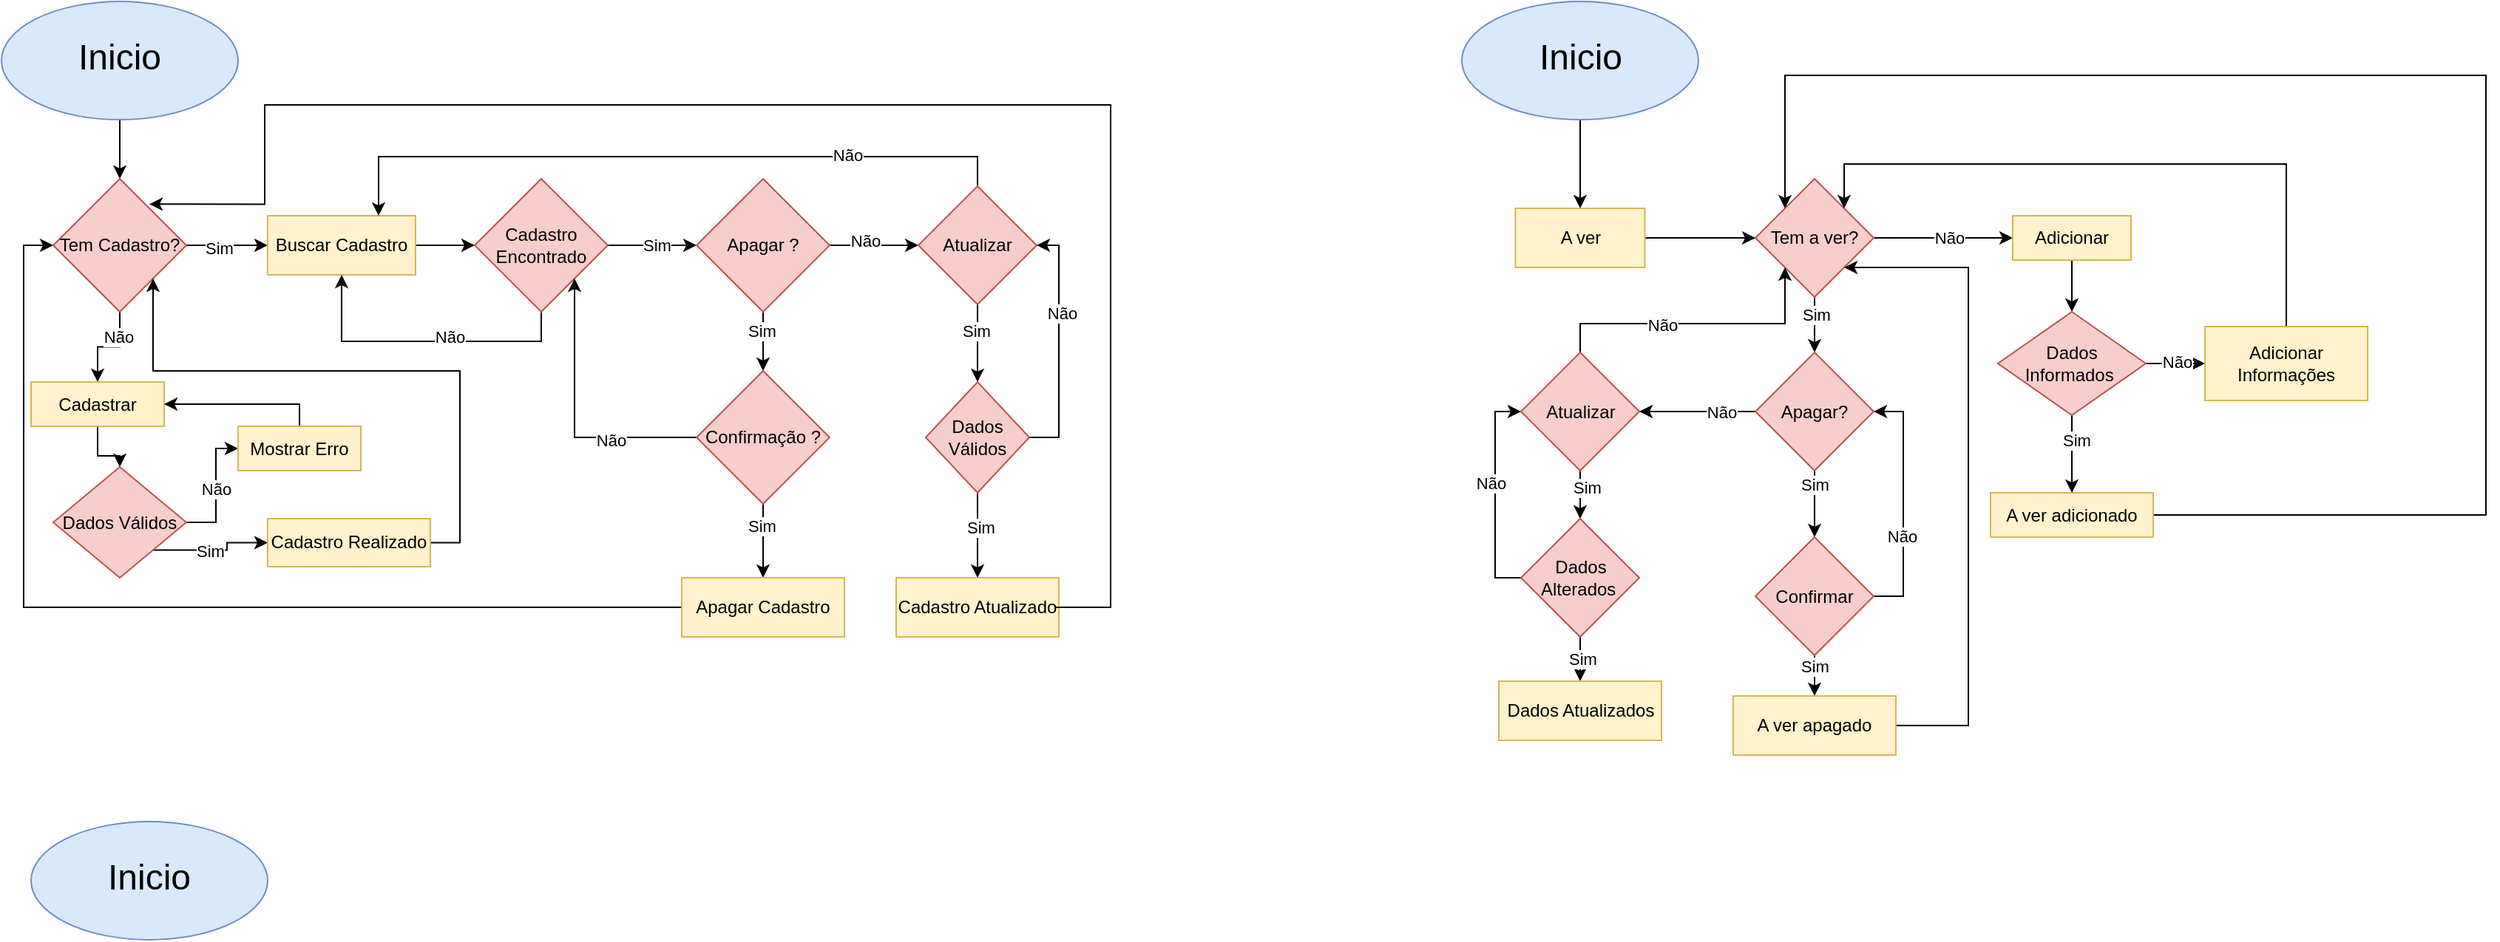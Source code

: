 <mxfile version="24.4.6" type="device">
  <diagram name="Página-1" id="eIcwM6y3nVCfFhU9Hw5B">
    <mxGraphModel dx="1191" dy="711" grid="1" gridSize="10" guides="1" tooltips="1" connect="1" arrows="1" fold="1" page="1" pageScale="1" pageWidth="827" pageHeight="1169" math="0" shadow="0">
      <root>
        <mxCell id="0" />
        <mxCell id="1" parent="0" />
        <mxCell id="jbpUpNnj0OBjCdrGYFh4-3" style="edgeStyle=orthogonalEdgeStyle;rounded=0;orthogonalLoop=1;jettySize=auto;html=1;entryX=0.5;entryY=0;entryDx=0;entryDy=0;" parent="1" source="jbpUpNnj0OBjCdrGYFh4-1" target="jbpUpNnj0OBjCdrGYFh4-2" edge="1">
          <mxGeometry relative="1" as="geometry" />
        </mxCell>
        <mxCell id="jbpUpNnj0OBjCdrGYFh4-1" value="&lt;p style=&quot;line-height: 120%;&quot;&gt;&lt;font style=&quot;font-size: 24px;&quot;&gt;Inicio&lt;/font&gt;&lt;/p&gt;" style="ellipse;whiteSpace=wrap;html=1;fillColor=#dae8fc;strokeColor=#6c8ebf;" parent="1" vertex="1">
          <mxGeometry x="80" y="30" width="160" height="80" as="geometry" />
        </mxCell>
        <mxCell id="oIk4ae65bNm2ih2-KjFR-5" style="edgeStyle=orthogonalEdgeStyle;rounded=0;orthogonalLoop=1;jettySize=auto;html=1;entryX=0;entryY=0.5;entryDx=0;entryDy=0;" edge="1" parent="1" source="jbpUpNnj0OBjCdrGYFh4-2" target="oIk4ae65bNm2ih2-KjFR-2">
          <mxGeometry relative="1" as="geometry" />
        </mxCell>
        <mxCell id="oIk4ae65bNm2ih2-KjFR-45" value="Sim" style="edgeLabel;html=1;align=center;verticalAlign=middle;resizable=0;points=[];" vertex="1" connectable="0" parent="oIk4ae65bNm2ih2-KjFR-5">
          <mxGeometry x="-0.2" y="-2" relative="1" as="geometry">
            <mxPoint as="offset" />
          </mxGeometry>
        </mxCell>
        <mxCell id="oIk4ae65bNm2ih2-KjFR-63" style="edgeStyle=orthogonalEdgeStyle;rounded=0;orthogonalLoop=1;jettySize=auto;html=1;exitX=0.5;exitY=1;exitDx=0;exitDy=0;" edge="1" parent="1" source="jbpUpNnj0OBjCdrGYFh4-2" target="oIk4ae65bNm2ih2-KjFR-41">
          <mxGeometry relative="1" as="geometry" />
        </mxCell>
        <mxCell id="oIk4ae65bNm2ih2-KjFR-64" value="Não" style="edgeLabel;html=1;align=center;verticalAlign=middle;resizable=0;points=[];" vertex="1" connectable="0" parent="oIk4ae65bNm2ih2-KjFR-63">
          <mxGeometry x="-0.479" y="-1" relative="1" as="geometry">
            <mxPoint as="offset" />
          </mxGeometry>
        </mxCell>
        <mxCell id="jbpUpNnj0OBjCdrGYFh4-2" value="Tem Cadastro?" style="rhombus;whiteSpace=wrap;html=1;fillColor=#f8cecc;strokeColor=#b85450;" parent="1" vertex="1">
          <mxGeometry x="115" y="150" width="90" height="90" as="geometry" />
        </mxCell>
        <mxCell id="oIk4ae65bNm2ih2-KjFR-6" style="edgeStyle=orthogonalEdgeStyle;rounded=0;orthogonalLoop=1;jettySize=auto;html=1;exitX=1;exitY=0.5;exitDx=0;exitDy=0;entryX=0;entryY=0.5;entryDx=0;entryDy=0;" edge="1" parent="1" source="oIk4ae65bNm2ih2-KjFR-2" target="oIk4ae65bNm2ih2-KjFR-4">
          <mxGeometry relative="1" as="geometry" />
        </mxCell>
        <mxCell id="oIk4ae65bNm2ih2-KjFR-2" value="Buscar Cadastro" style="rounded=0;whiteSpace=wrap;html=1;fillColor=#fff2cc;strokeColor=#d6b656;" vertex="1" parent="1">
          <mxGeometry x="260" y="175" width="100" height="40" as="geometry" />
        </mxCell>
        <mxCell id="oIk4ae65bNm2ih2-KjFR-7" style="edgeStyle=orthogonalEdgeStyle;rounded=0;orthogonalLoop=1;jettySize=auto;html=1;exitX=0.5;exitY=1;exitDx=0;exitDy=0;entryX=0.5;entryY=1;entryDx=0;entryDy=0;" edge="1" parent="1" source="oIk4ae65bNm2ih2-KjFR-4" target="oIk4ae65bNm2ih2-KjFR-2">
          <mxGeometry relative="1" as="geometry" />
        </mxCell>
        <mxCell id="oIk4ae65bNm2ih2-KjFR-8" value="Não" style="edgeLabel;html=1;align=center;verticalAlign=middle;resizable=0;points=[];" vertex="1" connectable="0" parent="oIk4ae65bNm2ih2-KjFR-7">
          <mxGeometry x="-0.182" y="-3" relative="1" as="geometry">
            <mxPoint as="offset" />
          </mxGeometry>
        </mxCell>
        <mxCell id="oIk4ae65bNm2ih2-KjFR-10" style="edgeStyle=orthogonalEdgeStyle;rounded=0;orthogonalLoop=1;jettySize=auto;html=1;exitX=1;exitY=0.5;exitDx=0;exitDy=0;entryX=0;entryY=0.5;entryDx=0;entryDy=0;" edge="1" parent="1" source="oIk4ae65bNm2ih2-KjFR-4" target="oIk4ae65bNm2ih2-KjFR-9">
          <mxGeometry relative="1" as="geometry" />
        </mxCell>
        <mxCell id="oIk4ae65bNm2ih2-KjFR-11" value="Sim" style="edgeLabel;html=1;align=center;verticalAlign=middle;resizable=0;points=[];" vertex="1" connectable="0" parent="oIk4ae65bNm2ih2-KjFR-10">
          <mxGeometry x="0.087" relative="1" as="geometry">
            <mxPoint as="offset" />
          </mxGeometry>
        </mxCell>
        <mxCell id="oIk4ae65bNm2ih2-KjFR-4" value="Cadastro Encontrado" style="rhombus;whiteSpace=wrap;html=1;fillColor=#f8cecc;strokeColor=#b85450;" vertex="1" parent="1">
          <mxGeometry x="400" y="150" width="90" height="90" as="geometry" />
        </mxCell>
        <mxCell id="oIk4ae65bNm2ih2-KjFR-13" style="edgeStyle=orthogonalEdgeStyle;rounded=0;orthogonalLoop=1;jettySize=auto;html=1;exitX=0.5;exitY=1;exitDx=0;exitDy=0;entryX=0.5;entryY=0;entryDx=0;entryDy=0;" edge="1" parent="1" source="oIk4ae65bNm2ih2-KjFR-9" target="oIk4ae65bNm2ih2-KjFR-12">
          <mxGeometry relative="1" as="geometry" />
        </mxCell>
        <mxCell id="oIk4ae65bNm2ih2-KjFR-14" value="Sim" style="edgeLabel;html=1;align=center;verticalAlign=middle;resizable=0;points=[];" vertex="1" connectable="0" parent="oIk4ae65bNm2ih2-KjFR-13">
          <mxGeometry x="-0.379" y="-1" relative="1" as="geometry">
            <mxPoint as="offset" />
          </mxGeometry>
        </mxCell>
        <mxCell id="oIk4ae65bNm2ih2-KjFR-23" style="edgeStyle=orthogonalEdgeStyle;rounded=0;orthogonalLoop=1;jettySize=auto;html=1;exitX=1;exitY=0.5;exitDx=0;exitDy=0;entryX=0;entryY=0.5;entryDx=0;entryDy=0;" edge="1" parent="1" source="oIk4ae65bNm2ih2-KjFR-9" target="oIk4ae65bNm2ih2-KjFR-22">
          <mxGeometry relative="1" as="geometry" />
        </mxCell>
        <mxCell id="oIk4ae65bNm2ih2-KjFR-24" value="Não" style="edgeLabel;html=1;align=center;verticalAlign=middle;resizable=0;points=[];" vertex="1" connectable="0" parent="oIk4ae65bNm2ih2-KjFR-23">
          <mxGeometry x="-0.221" y="3" relative="1" as="geometry">
            <mxPoint as="offset" />
          </mxGeometry>
        </mxCell>
        <mxCell id="oIk4ae65bNm2ih2-KjFR-9" value="Apagar ?" style="rhombus;whiteSpace=wrap;html=1;fillColor=#f8cecc;strokeColor=#b85450;" vertex="1" parent="1">
          <mxGeometry x="550" y="150" width="90" height="90" as="geometry" />
        </mxCell>
        <mxCell id="oIk4ae65bNm2ih2-KjFR-18" style="edgeStyle=orthogonalEdgeStyle;rounded=0;orthogonalLoop=1;jettySize=auto;html=1;exitX=0.5;exitY=1;exitDx=0;exitDy=0;entryX=0.5;entryY=0;entryDx=0;entryDy=0;" edge="1" parent="1" source="oIk4ae65bNm2ih2-KjFR-12" target="oIk4ae65bNm2ih2-KjFR-15">
          <mxGeometry relative="1" as="geometry" />
        </mxCell>
        <mxCell id="oIk4ae65bNm2ih2-KjFR-19" value="Sim" style="edgeLabel;html=1;align=center;verticalAlign=middle;resizable=0;points=[];" vertex="1" connectable="0" parent="oIk4ae65bNm2ih2-KjFR-18">
          <mxGeometry x="-0.425" y="-1" relative="1" as="geometry">
            <mxPoint as="offset" />
          </mxGeometry>
        </mxCell>
        <mxCell id="oIk4ae65bNm2ih2-KjFR-47" style="edgeStyle=orthogonalEdgeStyle;rounded=0;orthogonalLoop=1;jettySize=auto;html=1;entryX=1;entryY=1;entryDx=0;entryDy=0;" edge="1" parent="1" source="oIk4ae65bNm2ih2-KjFR-12" target="oIk4ae65bNm2ih2-KjFR-4">
          <mxGeometry relative="1" as="geometry" />
        </mxCell>
        <mxCell id="oIk4ae65bNm2ih2-KjFR-48" value="Não" style="edgeLabel;html=1;align=center;verticalAlign=middle;resizable=0;points=[];" vertex="1" connectable="0" parent="oIk4ae65bNm2ih2-KjFR-47">
          <mxGeometry x="-0.385" y="2" relative="1" as="geometry">
            <mxPoint as="offset" />
          </mxGeometry>
        </mxCell>
        <mxCell id="oIk4ae65bNm2ih2-KjFR-12" value="Confirmação ?" style="rhombus;whiteSpace=wrap;html=1;fillColor=#f8cecc;strokeColor=#b85450;" vertex="1" parent="1">
          <mxGeometry x="550" y="280" width="90" height="90" as="geometry" />
        </mxCell>
        <mxCell id="oIk4ae65bNm2ih2-KjFR-20" style="edgeStyle=orthogonalEdgeStyle;rounded=0;orthogonalLoop=1;jettySize=auto;html=1;entryX=0;entryY=0.5;entryDx=0;entryDy=0;" edge="1" parent="1" source="oIk4ae65bNm2ih2-KjFR-15" target="jbpUpNnj0OBjCdrGYFh4-2">
          <mxGeometry relative="1" as="geometry" />
        </mxCell>
        <mxCell id="oIk4ae65bNm2ih2-KjFR-15" value="Apagar Cadastro" style="rounded=0;whiteSpace=wrap;html=1;fillColor=#fff2cc;strokeColor=#d6b656;" vertex="1" parent="1">
          <mxGeometry x="540" y="420" width="110" height="40" as="geometry" />
        </mxCell>
        <mxCell id="oIk4ae65bNm2ih2-KjFR-26" style="edgeStyle=orthogonalEdgeStyle;rounded=0;orthogonalLoop=1;jettySize=auto;html=1;entryX=0.5;entryY=0;entryDx=0;entryDy=0;" edge="1" parent="1" source="oIk4ae65bNm2ih2-KjFR-22" target="oIk4ae65bNm2ih2-KjFR-25">
          <mxGeometry relative="1" as="geometry" />
        </mxCell>
        <mxCell id="oIk4ae65bNm2ih2-KjFR-27" value="Sim" style="edgeLabel;html=1;align=center;verticalAlign=middle;resizable=0;points=[];" vertex="1" connectable="0" parent="oIk4ae65bNm2ih2-KjFR-26">
          <mxGeometry x="-0.329" y="-1" relative="1" as="geometry">
            <mxPoint as="offset" />
          </mxGeometry>
        </mxCell>
        <mxCell id="oIk4ae65bNm2ih2-KjFR-37" style="edgeStyle=orthogonalEdgeStyle;rounded=0;orthogonalLoop=1;jettySize=auto;html=1;exitX=0.5;exitY=0;exitDx=0;exitDy=0;entryX=0.75;entryY=0;entryDx=0;entryDy=0;" edge="1" parent="1" source="oIk4ae65bNm2ih2-KjFR-22" target="oIk4ae65bNm2ih2-KjFR-2">
          <mxGeometry relative="1" as="geometry" />
        </mxCell>
        <mxCell id="oIk4ae65bNm2ih2-KjFR-38" value="Não" style="edgeLabel;html=1;align=center;verticalAlign=middle;resizable=0;points=[];" vertex="1" connectable="0" parent="oIk4ae65bNm2ih2-KjFR-37">
          <mxGeometry x="-0.534" y="-1" relative="1" as="geometry">
            <mxPoint as="offset" />
          </mxGeometry>
        </mxCell>
        <mxCell id="oIk4ae65bNm2ih2-KjFR-22" value="Atualizar" style="rhombus;whiteSpace=wrap;html=1;fillColor=#f8cecc;strokeColor=#b85450;" vertex="1" parent="1">
          <mxGeometry x="700" y="155" width="80" height="80" as="geometry" />
        </mxCell>
        <mxCell id="oIk4ae65bNm2ih2-KjFR-35" style="edgeStyle=orthogonalEdgeStyle;rounded=0;orthogonalLoop=1;jettySize=auto;html=1;exitX=1;exitY=0.5;exitDx=0;exitDy=0;entryX=1;entryY=0.5;entryDx=0;entryDy=0;" edge="1" parent="1" source="oIk4ae65bNm2ih2-KjFR-25" target="oIk4ae65bNm2ih2-KjFR-22">
          <mxGeometry relative="1" as="geometry" />
        </mxCell>
        <mxCell id="oIk4ae65bNm2ih2-KjFR-36" value="Não" style="edgeLabel;html=1;align=center;verticalAlign=middle;resizable=0;points=[];" vertex="1" connectable="0" parent="oIk4ae65bNm2ih2-KjFR-35">
          <mxGeometry x="0.263" y="-2" relative="1" as="geometry">
            <mxPoint as="offset" />
          </mxGeometry>
        </mxCell>
        <mxCell id="oIk4ae65bNm2ih2-KjFR-39" style="edgeStyle=orthogonalEdgeStyle;rounded=0;orthogonalLoop=1;jettySize=auto;html=1;exitX=0.5;exitY=1;exitDx=0;exitDy=0;entryX=0.5;entryY=0;entryDx=0;entryDy=0;" edge="1" parent="1" source="oIk4ae65bNm2ih2-KjFR-25" target="oIk4ae65bNm2ih2-KjFR-34">
          <mxGeometry relative="1" as="geometry" />
        </mxCell>
        <mxCell id="oIk4ae65bNm2ih2-KjFR-40" value="Sim" style="edgeLabel;html=1;align=center;verticalAlign=middle;resizable=0;points=[];" vertex="1" connectable="0" parent="oIk4ae65bNm2ih2-KjFR-39">
          <mxGeometry x="-0.175" y="2" relative="1" as="geometry">
            <mxPoint as="offset" />
          </mxGeometry>
        </mxCell>
        <mxCell id="oIk4ae65bNm2ih2-KjFR-25" value="Dados Válidos" style="rhombus;whiteSpace=wrap;html=1;fillColor=#f8cecc;strokeColor=#b85450;" vertex="1" parent="1">
          <mxGeometry x="705" y="287.5" width="70" height="75" as="geometry" />
        </mxCell>
        <mxCell id="oIk4ae65bNm2ih2-KjFR-34" value="Cadastro Atualizado" style="rounded=0;whiteSpace=wrap;html=1;fillColor=#fff2cc;strokeColor=#d6b656;" vertex="1" parent="1">
          <mxGeometry x="685" y="420" width="110" height="40" as="geometry" />
        </mxCell>
        <mxCell id="oIk4ae65bNm2ih2-KjFR-53" style="edgeStyle=orthogonalEdgeStyle;rounded=0;orthogonalLoop=1;jettySize=auto;html=1;entryX=0.5;entryY=0;entryDx=0;entryDy=0;" edge="1" parent="1" source="oIk4ae65bNm2ih2-KjFR-41" target="oIk4ae65bNm2ih2-KjFR-51">
          <mxGeometry relative="1" as="geometry" />
        </mxCell>
        <mxCell id="oIk4ae65bNm2ih2-KjFR-41" value="Cadastrar" style="rounded=0;whiteSpace=wrap;html=1;fillColor=#fff2cc;strokeColor=#d6b656;" vertex="1" parent="1">
          <mxGeometry x="100" y="287.5" width="90" height="30" as="geometry" />
        </mxCell>
        <mxCell id="oIk4ae65bNm2ih2-KjFR-50" style="edgeStyle=orthogonalEdgeStyle;rounded=0;orthogonalLoop=1;jettySize=auto;html=1;entryX=0.749;entryY=0.191;entryDx=0;entryDy=0;entryPerimeter=0;" edge="1" parent="1">
          <mxGeometry relative="1" as="geometry">
            <mxPoint x="792.59" y="439.996" as="sourcePoint" />
            <mxPoint x="180.0" y="167.18" as="targetPoint" />
            <Array as="points">
              <mxPoint x="830" y="440" />
              <mxPoint x="830" y="100" />
              <mxPoint x="258" y="100" />
              <mxPoint x="258" y="167" />
            </Array>
          </mxGeometry>
        </mxCell>
        <mxCell id="oIk4ae65bNm2ih2-KjFR-54" style="edgeStyle=orthogonalEdgeStyle;rounded=0;orthogonalLoop=1;jettySize=auto;html=1;entryX=0;entryY=0.5;entryDx=0;entryDy=0;" edge="1" parent="1" source="oIk4ae65bNm2ih2-KjFR-51" target="oIk4ae65bNm2ih2-KjFR-52">
          <mxGeometry relative="1" as="geometry" />
        </mxCell>
        <mxCell id="oIk4ae65bNm2ih2-KjFR-57" value="Não" style="edgeLabel;html=1;align=center;verticalAlign=middle;resizable=0;points=[];" vertex="1" connectable="0" parent="oIk4ae65bNm2ih2-KjFR-54">
          <mxGeometry x="0.004" relative="1" as="geometry">
            <mxPoint as="offset" />
          </mxGeometry>
        </mxCell>
        <mxCell id="oIk4ae65bNm2ih2-KjFR-60" style="edgeStyle=orthogonalEdgeStyle;rounded=0;orthogonalLoop=1;jettySize=auto;html=1;exitX=1;exitY=1;exitDx=0;exitDy=0;entryX=0;entryY=0.5;entryDx=0;entryDy=0;" edge="1" parent="1" source="oIk4ae65bNm2ih2-KjFR-51" target="oIk4ae65bNm2ih2-KjFR-58">
          <mxGeometry relative="1" as="geometry" />
        </mxCell>
        <mxCell id="oIk4ae65bNm2ih2-KjFR-62" value="Sim" style="edgeLabel;html=1;align=center;verticalAlign=middle;resizable=0;points=[];" vertex="1" connectable="0" parent="oIk4ae65bNm2ih2-KjFR-60">
          <mxGeometry x="-0.078" relative="1" as="geometry">
            <mxPoint as="offset" />
          </mxGeometry>
        </mxCell>
        <mxCell id="oIk4ae65bNm2ih2-KjFR-51" value="Dados Válidos" style="rhombus;whiteSpace=wrap;html=1;fillColor=#f8cecc;strokeColor=#b85450;" vertex="1" parent="1">
          <mxGeometry x="115" y="345" width="90" height="75" as="geometry" />
        </mxCell>
        <mxCell id="oIk4ae65bNm2ih2-KjFR-55" style="edgeStyle=orthogonalEdgeStyle;rounded=0;orthogonalLoop=1;jettySize=auto;html=1;entryX=1;entryY=0.5;entryDx=0;entryDy=0;" edge="1" parent="1" source="oIk4ae65bNm2ih2-KjFR-52" target="oIk4ae65bNm2ih2-KjFR-41">
          <mxGeometry relative="1" as="geometry">
            <Array as="points">
              <mxPoint x="282" y="303" />
            </Array>
          </mxGeometry>
        </mxCell>
        <mxCell id="oIk4ae65bNm2ih2-KjFR-52" value="Mostrar Erro" style="rounded=0;whiteSpace=wrap;html=1;fillColor=#fff2cc;strokeColor=#d6b656;" vertex="1" parent="1">
          <mxGeometry x="240" y="317.5" width="83" height="30" as="geometry" />
        </mxCell>
        <mxCell id="oIk4ae65bNm2ih2-KjFR-61" style="edgeStyle=orthogonalEdgeStyle;rounded=0;orthogonalLoop=1;jettySize=auto;html=1;exitX=1;exitY=0.5;exitDx=0;exitDy=0;entryX=1;entryY=1;entryDx=0;entryDy=0;" edge="1" parent="1" source="oIk4ae65bNm2ih2-KjFR-58" target="jbpUpNnj0OBjCdrGYFh4-2">
          <mxGeometry relative="1" as="geometry">
            <Array as="points">
              <mxPoint x="390" y="396" />
              <mxPoint x="390" y="280" />
              <mxPoint x="183" y="280" />
            </Array>
          </mxGeometry>
        </mxCell>
        <mxCell id="oIk4ae65bNm2ih2-KjFR-58" value="Cadastro Realizado" style="rounded=0;whiteSpace=wrap;html=1;fillColor=#fff2cc;strokeColor=#d6b656;" vertex="1" parent="1">
          <mxGeometry x="260" y="380" width="110" height="32.5" as="geometry" />
        </mxCell>
        <mxCell id="oIk4ae65bNm2ih2-KjFR-67" style="edgeStyle=orthogonalEdgeStyle;rounded=0;orthogonalLoop=1;jettySize=auto;html=1;entryX=0.5;entryY=0;entryDx=0;entryDy=0;" edge="1" parent="1" source="oIk4ae65bNm2ih2-KjFR-65" target="oIk4ae65bNm2ih2-KjFR-141">
          <mxGeometry relative="1" as="geometry">
            <mxPoint x="1147.5" y="140" as="targetPoint" />
          </mxGeometry>
        </mxCell>
        <mxCell id="oIk4ae65bNm2ih2-KjFR-65" value="&lt;p style=&quot;line-height: 120%;&quot;&gt;&lt;font style=&quot;font-size: 24px;&quot;&gt;Inicio&lt;/font&gt;&lt;/p&gt;" style="ellipse;whiteSpace=wrap;html=1;fillColor=#dae8fc;strokeColor=#6c8ebf;" vertex="1" parent="1">
          <mxGeometry x="1067.5" y="30" width="160" height="80" as="geometry" />
        </mxCell>
        <mxCell id="oIk4ae65bNm2ih2-KjFR-105" style="edgeStyle=orthogonalEdgeStyle;rounded=0;orthogonalLoop=1;jettySize=auto;html=1;exitX=1;exitY=0.5;exitDx=0;exitDy=0;entryX=0;entryY=0.5;entryDx=0;entryDy=0;" edge="1" parent="1" source="oIk4ae65bNm2ih2-KjFR-141" target="oIk4ae65bNm2ih2-KjFR-104">
          <mxGeometry relative="1" as="geometry">
            <mxPoint x="1195" y="190" as="sourcePoint" />
          </mxGeometry>
        </mxCell>
        <mxCell id="oIk4ae65bNm2ih2-KjFR-77" style="edgeStyle=orthogonalEdgeStyle;rounded=0;orthogonalLoop=1;jettySize=auto;html=1;exitX=0.5;exitY=1;exitDx=0;exitDy=0;entryX=0.5;entryY=0;entryDx=0;entryDy=0;" edge="1" parent="1" target="oIk4ae65bNm2ih2-KjFR-76">
          <mxGeometry relative="1" as="geometry">
            <mxPoint x="1306" y="235.0" as="sourcePoint" />
          </mxGeometry>
        </mxCell>
        <mxCell id="oIk4ae65bNm2ih2-KjFR-83" style="edgeStyle=orthogonalEdgeStyle;rounded=0;orthogonalLoop=1;jettySize=auto;html=1;exitX=0.5;exitY=1;exitDx=0;exitDy=0;entryX=0.5;entryY=0;entryDx=0;entryDy=0;" edge="1" parent="1" target="oIk4ae65bNm2ih2-KjFR-82">
          <mxGeometry relative="1" as="geometry">
            <mxPoint x="1306" y="365.0" as="sourcePoint" />
          </mxGeometry>
        </mxCell>
        <mxCell id="oIk4ae65bNm2ih2-KjFR-100" style="edgeStyle=orthogonalEdgeStyle;rounded=0;orthogonalLoop=1;jettySize=auto;html=1;entryX=0;entryY=0.5;entryDx=0;entryDy=0;" edge="1" parent="1" source="oIk4ae65bNm2ih2-KjFR-96">
          <mxGeometry relative="1" as="geometry">
            <mxPoint x="1490" y="105" as="targetPoint" />
          </mxGeometry>
        </mxCell>
        <mxCell id="oIk4ae65bNm2ih2-KjFR-107" style="edgeStyle=orthogonalEdgeStyle;rounded=0;orthogonalLoop=1;jettySize=auto;html=1;entryX=0;entryY=0.5;entryDx=0;entryDy=0;" edge="1" parent="1" source="oIk4ae65bNm2ih2-KjFR-104" target="oIk4ae65bNm2ih2-KjFR-110">
          <mxGeometry relative="1" as="geometry">
            <mxPoint x="1480" y="70" as="targetPoint" />
          </mxGeometry>
        </mxCell>
        <mxCell id="oIk4ae65bNm2ih2-KjFR-108" value="Não" style="edgeLabel;html=1;align=center;verticalAlign=middle;resizable=0;points=[];" vertex="1" connectable="0" parent="oIk4ae65bNm2ih2-KjFR-107">
          <mxGeometry x="0.086" relative="1" as="geometry">
            <mxPoint as="offset" />
          </mxGeometry>
        </mxCell>
        <mxCell id="oIk4ae65bNm2ih2-KjFR-115" style="edgeStyle=orthogonalEdgeStyle;rounded=0;orthogonalLoop=1;jettySize=auto;html=1;entryX=0.5;entryY=0;entryDx=0;entryDy=0;" edge="1" parent="1" source="oIk4ae65bNm2ih2-KjFR-104" target="oIk4ae65bNm2ih2-KjFR-114">
          <mxGeometry relative="1" as="geometry" />
        </mxCell>
        <mxCell id="oIk4ae65bNm2ih2-KjFR-116" value="Sim" style="edgeLabel;html=1;align=center;verticalAlign=middle;resizable=0;points=[];" vertex="1" connectable="0" parent="oIk4ae65bNm2ih2-KjFR-115">
          <mxGeometry x="-0.442" y="1" relative="1" as="geometry">
            <mxPoint as="offset" />
          </mxGeometry>
        </mxCell>
        <mxCell id="oIk4ae65bNm2ih2-KjFR-104" value="Tem a ver?" style="rhombus;whiteSpace=wrap;html=1;fillColor=#f8cecc;strokeColor=#b85450;" vertex="1" parent="1">
          <mxGeometry x="1266" y="150" width="80" height="80" as="geometry" />
        </mxCell>
        <mxCell id="oIk4ae65bNm2ih2-KjFR-138" style="edgeStyle=orthogonalEdgeStyle;rounded=0;orthogonalLoop=1;jettySize=auto;html=1;entryX=0.5;entryY=0;entryDx=0;entryDy=0;" edge="1" parent="1" source="oIk4ae65bNm2ih2-KjFR-110" target="oIk4ae65bNm2ih2-KjFR-137">
          <mxGeometry relative="1" as="geometry" />
        </mxCell>
        <mxCell id="oIk4ae65bNm2ih2-KjFR-110" value="Adicionar" style="rounded=0;whiteSpace=wrap;html=1;fillColor=#fff2cc;strokeColor=#d6b656;" vertex="1" parent="1">
          <mxGeometry x="1440" y="175" width="80" height="30" as="geometry" />
        </mxCell>
        <mxCell id="oIk4ae65bNm2ih2-KjFR-120" style="edgeStyle=orthogonalEdgeStyle;rounded=0;orthogonalLoop=1;jettySize=auto;html=1;entryX=0.5;entryY=0;entryDx=0;entryDy=0;" edge="1" parent="1" source="oIk4ae65bNm2ih2-KjFR-114" target="oIk4ae65bNm2ih2-KjFR-119">
          <mxGeometry relative="1" as="geometry" />
        </mxCell>
        <mxCell id="oIk4ae65bNm2ih2-KjFR-152" value="Sim" style="edgeLabel;html=1;align=center;verticalAlign=middle;resizable=0;points=[];" vertex="1" connectable="0" parent="oIk4ae65bNm2ih2-KjFR-120">
          <mxGeometry x="-0.61" relative="1" as="geometry">
            <mxPoint as="offset" />
          </mxGeometry>
        </mxCell>
        <mxCell id="oIk4ae65bNm2ih2-KjFR-123" style="edgeStyle=orthogonalEdgeStyle;rounded=0;orthogonalLoop=1;jettySize=auto;html=1;entryX=1;entryY=0.5;entryDx=0;entryDy=0;" edge="1" parent="1" source="oIk4ae65bNm2ih2-KjFR-114" target="oIk4ae65bNm2ih2-KjFR-122">
          <mxGeometry relative="1" as="geometry" />
        </mxCell>
        <mxCell id="oIk4ae65bNm2ih2-KjFR-124" value="Não" style="edgeLabel;html=1;align=center;verticalAlign=middle;resizable=0;points=[];" vertex="1" connectable="0" parent="oIk4ae65bNm2ih2-KjFR-123">
          <mxGeometry x="-0.408" relative="1" as="geometry">
            <mxPoint as="offset" />
          </mxGeometry>
        </mxCell>
        <mxCell id="oIk4ae65bNm2ih2-KjFR-114" value="Apagar?" style="rhombus;whiteSpace=wrap;html=1;fillColor=#f8cecc;strokeColor=#b85450;" vertex="1" parent="1">
          <mxGeometry x="1266" y="267.5" width="80" height="80" as="geometry" />
        </mxCell>
        <mxCell id="oIk4ae65bNm2ih2-KjFR-154" style="edgeStyle=orthogonalEdgeStyle;rounded=0;orthogonalLoop=1;jettySize=auto;html=1;entryX=0.5;entryY=0;entryDx=0;entryDy=0;" edge="1" parent="1" source="oIk4ae65bNm2ih2-KjFR-119" target="oIk4ae65bNm2ih2-KjFR-153">
          <mxGeometry relative="1" as="geometry" />
        </mxCell>
        <mxCell id="oIk4ae65bNm2ih2-KjFR-155" value="Sim" style="edgeLabel;html=1;align=center;verticalAlign=middle;resizable=0;points=[];" vertex="1" connectable="0" parent="oIk4ae65bNm2ih2-KjFR-154">
          <mxGeometry x="-0.718" relative="1" as="geometry">
            <mxPoint as="offset" />
          </mxGeometry>
        </mxCell>
        <mxCell id="oIk4ae65bNm2ih2-KjFR-156" style="edgeStyle=orthogonalEdgeStyle;rounded=0;orthogonalLoop=1;jettySize=auto;html=1;entryX=1;entryY=0.5;entryDx=0;entryDy=0;" edge="1" parent="1" source="oIk4ae65bNm2ih2-KjFR-119" target="oIk4ae65bNm2ih2-KjFR-114">
          <mxGeometry relative="1" as="geometry">
            <Array as="points">
              <mxPoint x="1366" y="433" />
              <mxPoint x="1366" y="308" />
            </Array>
          </mxGeometry>
        </mxCell>
        <mxCell id="oIk4ae65bNm2ih2-KjFR-157" value="Não" style="edgeLabel;html=1;align=center;verticalAlign=middle;resizable=0;points=[];" vertex="1" connectable="0" parent="oIk4ae65bNm2ih2-KjFR-156">
          <mxGeometry x="-0.263" y="1" relative="1" as="geometry">
            <mxPoint as="offset" />
          </mxGeometry>
        </mxCell>
        <mxCell id="oIk4ae65bNm2ih2-KjFR-119" value="Confirmar" style="rhombus;whiteSpace=wrap;html=1;fillColor=#f8cecc;strokeColor=#b85450;" vertex="1" parent="1">
          <mxGeometry x="1266" y="392.5" width="80" height="80" as="geometry" />
        </mxCell>
        <mxCell id="oIk4ae65bNm2ih2-KjFR-128" style="edgeStyle=orthogonalEdgeStyle;rounded=0;orthogonalLoop=1;jettySize=auto;html=1;entryX=0.5;entryY=0;entryDx=0;entryDy=0;" edge="1" parent="1" source="oIk4ae65bNm2ih2-KjFR-122" target="oIk4ae65bNm2ih2-KjFR-127">
          <mxGeometry relative="1" as="geometry" />
        </mxCell>
        <mxCell id="oIk4ae65bNm2ih2-KjFR-129" value="Sim" style="edgeLabel;html=1;align=center;verticalAlign=middle;resizable=0;points=[];" vertex="1" connectable="0" parent="oIk4ae65bNm2ih2-KjFR-128">
          <mxGeometry x="-0.525" y="4" relative="1" as="geometry">
            <mxPoint as="offset" />
          </mxGeometry>
        </mxCell>
        <mxCell id="oIk4ae65bNm2ih2-KjFR-130" style="edgeStyle=orthogonalEdgeStyle;rounded=0;orthogonalLoop=1;jettySize=auto;html=1;exitX=0.5;exitY=0;exitDx=0;exitDy=0;entryX=0;entryY=1;entryDx=0;entryDy=0;" edge="1" parent="1" source="oIk4ae65bNm2ih2-KjFR-122" target="oIk4ae65bNm2ih2-KjFR-104">
          <mxGeometry relative="1" as="geometry">
            <Array as="points">
              <mxPoint x="1148" y="248" />
              <mxPoint x="1286" y="248" />
            </Array>
          </mxGeometry>
        </mxCell>
        <mxCell id="oIk4ae65bNm2ih2-KjFR-131" value="Não" style="edgeLabel;html=1;align=center;verticalAlign=middle;resizable=0;points=[];" vertex="1" connectable="0" parent="oIk4ae65bNm2ih2-KjFR-130">
          <mxGeometry x="-0.239" y="-1" relative="1" as="geometry">
            <mxPoint as="offset" />
          </mxGeometry>
        </mxCell>
        <mxCell id="oIk4ae65bNm2ih2-KjFR-122" value="Atualizar" style="rhombus;whiteSpace=wrap;html=1;fillColor=#f8cecc;strokeColor=#b85450;" vertex="1" parent="1">
          <mxGeometry x="1107.5" y="267.5" width="80" height="80" as="geometry" />
        </mxCell>
        <mxCell id="oIk4ae65bNm2ih2-KjFR-133" style="edgeStyle=orthogonalEdgeStyle;rounded=0;orthogonalLoop=1;jettySize=auto;html=1;entryX=0.5;entryY=0;entryDx=0;entryDy=0;" edge="1" parent="1" source="oIk4ae65bNm2ih2-KjFR-127" target="oIk4ae65bNm2ih2-KjFR-132">
          <mxGeometry relative="1" as="geometry" />
        </mxCell>
        <mxCell id="oIk4ae65bNm2ih2-KjFR-134" value="Sim" style="edgeLabel;html=1;align=center;verticalAlign=middle;resizable=0;points=[];" vertex="1" connectable="0" parent="oIk4ae65bNm2ih2-KjFR-133">
          <mxGeometry x="-0.402" y="1" relative="1" as="geometry">
            <mxPoint as="offset" />
          </mxGeometry>
        </mxCell>
        <mxCell id="oIk4ae65bNm2ih2-KjFR-135" style="edgeStyle=orthogonalEdgeStyle;rounded=0;orthogonalLoop=1;jettySize=auto;html=1;entryX=0;entryY=0.5;entryDx=0;entryDy=0;" edge="1" parent="1" source="oIk4ae65bNm2ih2-KjFR-127" target="oIk4ae65bNm2ih2-KjFR-122">
          <mxGeometry relative="1" as="geometry">
            <Array as="points">
              <mxPoint x="1090" y="420.0" />
              <mxPoint x="1090" y="307" />
            </Array>
          </mxGeometry>
        </mxCell>
        <mxCell id="oIk4ae65bNm2ih2-KjFR-136" value="Não" style="edgeLabel;html=1;align=center;verticalAlign=middle;resizable=0;points=[];" vertex="1" connectable="0" parent="oIk4ae65bNm2ih2-KjFR-135">
          <mxGeometry x="0.11" y="3" relative="1" as="geometry">
            <mxPoint as="offset" />
          </mxGeometry>
        </mxCell>
        <mxCell id="oIk4ae65bNm2ih2-KjFR-127" value="Dados Alterados&amp;nbsp;" style="rhombus;whiteSpace=wrap;html=1;fillColor=#f8cecc;strokeColor=#b85450;" vertex="1" parent="1">
          <mxGeometry x="1107.5" y="380" width="80" height="80" as="geometry" />
        </mxCell>
        <mxCell id="oIk4ae65bNm2ih2-KjFR-132" value="Dados Atualizados" style="rounded=0;whiteSpace=wrap;html=1;fillColor=#fff2cc;strokeColor=#d6b656;" vertex="1" parent="1">
          <mxGeometry x="1092.5" y="490" width="110" height="40" as="geometry" />
        </mxCell>
        <mxCell id="oIk4ae65bNm2ih2-KjFR-143" style="edgeStyle=orthogonalEdgeStyle;rounded=0;orthogonalLoop=1;jettySize=auto;html=1;exitX=0.5;exitY=1;exitDx=0;exitDy=0;entryX=0.5;entryY=0;entryDx=0;entryDy=0;" edge="1" parent="1" source="oIk4ae65bNm2ih2-KjFR-137" target="oIk4ae65bNm2ih2-KjFR-142">
          <mxGeometry relative="1" as="geometry" />
        </mxCell>
        <mxCell id="oIk4ae65bNm2ih2-KjFR-144" value="Sim" style="edgeLabel;html=1;align=center;verticalAlign=middle;resizable=0;points=[];" vertex="1" connectable="0" parent="oIk4ae65bNm2ih2-KjFR-143">
          <mxGeometry x="-0.345" y="3" relative="1" as="geometry">
            <mxPoint as="offset" />
          </mxGeometry>
        </mxCell>
        <mxCell id="oIk4ae65bNm2ih2-KjFR-146" style="edgeStyle=orthogonalEdgeStyle;rounded=0;orthogonalLoop=1;jettySize=auto;html=1;exitX=1;exitY=0.5;exitDx=0;exitDy=0;entryX=0;entryY=0.5;entryDx=0;entryDy=0;" edge="1" parent="1" source="oIk4ae65bNm2ih2-KjFR-137" target="oIk4ae65bNm2ih2-KjFR-145">
          <mxGeometry relative="1" as="geometry" />
        </mxCell>
        <mxCell id="oIk4ae65bNm2ih2-KjFR-150" value="Não" style="edgeLabel;html=1;align=center;verticalAlign=middle;resizable=0;points=[];" vertex="1" connectable="0" parent="oIk4ae65bNm2ih2-KjFR-146">
          <mxGeometry x="0.041" y="1" relative="1" as="geometry">
            <mxPoint as="offset" />
          </mxGeometry>
        </mxCell>
        <mxCell id="oIk4ae65bNm2ih2-KjFR-137" value="Dados Informados&amp;nbsp;" style="rhombus;whiteSpace=wrap;html=1;fillColor=#f8cecc;strokeColor=#b85450;" vertex="1" parent="1">
          <mxGeometry x="1430" y="240" width="100" height="70" as="geometry" />
        </mxCell>
        <mxCell id="oIk4ae65bNm2ih2-KjFR-141" value="A ver" style="rounded=0;whiteSpace=wrap;html=1;fillColor=#fff2cc;strokeColor=#d6b656;" vertex="1" parent="1">
          <mxGeometry x="1103.75" y="170" width="87.5" height="40" as="geometry" />
        </mxCell>
        <mxCell id="oIk4ae65bNm2ih2-KjFR-151" style="edgeStyle=orthogonalEdgeStyle;rounded=0;orthogonalLoop=1;jettySize=auto;html=1;entryX=0;entryY=0;entryDx=0;entryDy=0;" edge="1" parent="1" source="oIk4ae65bNm2ih2-KjFR-142" target="oIk4ae65bNm2ih2-KjFR-104">
          <mxGeometry relative="1" as="geometry">
            <Array as="points">
              <mxPoint x="1760" y="378" />
              <mxPoint x="1760" y="80" />
              <mxPoint x="1286" y="80" />
            </Array>
          </mxGeometry>
        </mxCell>
        <mxCell id="oIk4ae65bNm2ih2-KjFR-142" value="A ver adicionado" style="rounded=0;whiteSpace=wrap;html=1;fillColor=#fff2cc;strokeColor=#d6b656;" vertex="1" parent="1">
          <mxGeometry x="1425" y="362.5" width="110" height="30" as="geometry" />
        </mxCell>
        <mxCell id="oIk4ae65bNm2ih2-KjFR-148" style="edgeStyle=orthogonalEdgeStyle;rounded=0;orthogonalLoop=1;jettySize=auto;html=1;entryX=1;entryY=0;entryDx=0;entryDy=0;" edge="1" parent="1" source="oIk4ae65bNm2ih2-KjFR-145" target="oIk4ae65bNm2ih2-KjFR-104">
          <mxGeometry relative="1" as="geometry">
            <Array as="points">
              <mxPoint x="1625" y="140" />
              <mxPoint x="1326" y="140" />
            </Array>
          </mxGeometry>
        </mxCell>
        <mxCell id="oIk4ae65bNm2ih2-KjFR-145" value="Adicionar Informações" style="rounded=0;whiteSpace=wrap;html=1;fillColor=#fff2cc;strokeColor=#d6b656;" vertex="1" parent="1">
          <mxGeometry x="1570" y="250" width="110" height="50" as="geometry" />
        </mxCell>
        <mxCell id="oIk4ae65bNm2ih2-KjFR-158" style="edgeStyle=orthogonalEdgeStyle;rounded=0;orthogonalLoop=1;jettySize=auto;html=1;entryX=1;entryY=1;entryDx=0;entryDy=0;" edge="1" parent="1" source="oIk4ae65bNm2ih2-KjFR-153" target="oIk4ae65bNm2ih2-KjFR-104">
          <mxGeometry relative="1" as="geometry">
            <Array as="points">
              <mxPoint x="1410" y="520" />
              <mxPoint x="1410" y="210" />
            </Array>
          </mxGeometry>
        </mxCell>
        <mxCell id="oIk4ae65bNm2ih2-KjFR-153" value="A ver apagado" style="rounded=0;whiteSpace=wrap;html=1;fillColor=#fff2cc;strokeColor=#d6b656;" vertex="1" parent="1">
          <mxGeometry x="1251" y="500" width="110" height="40" as="geometry" />
        </mxCell>
        <mxCell id="oIk4ae65bNm2ih2-KjFR-159" value="&lt;p style=&quot;line-height: 120%;&quot;&gt;&lt;font style=&quot;font-size: 24px;&quot;&gt;Inicio&lt;/font&gt;&lt;/p&gt;" style="ellipse;whiteSpace=wrap;html=1;fillColor=#dae8fc;strokeColor=#6c8ebf;" vertex="1" parent="1">
          <mxGeometry x="100" y="585" width="160" height="80" as="geometry" />
        </mxCell>
      </root>
    </mxGraphModel>
  </diagram>
</mxfile>
